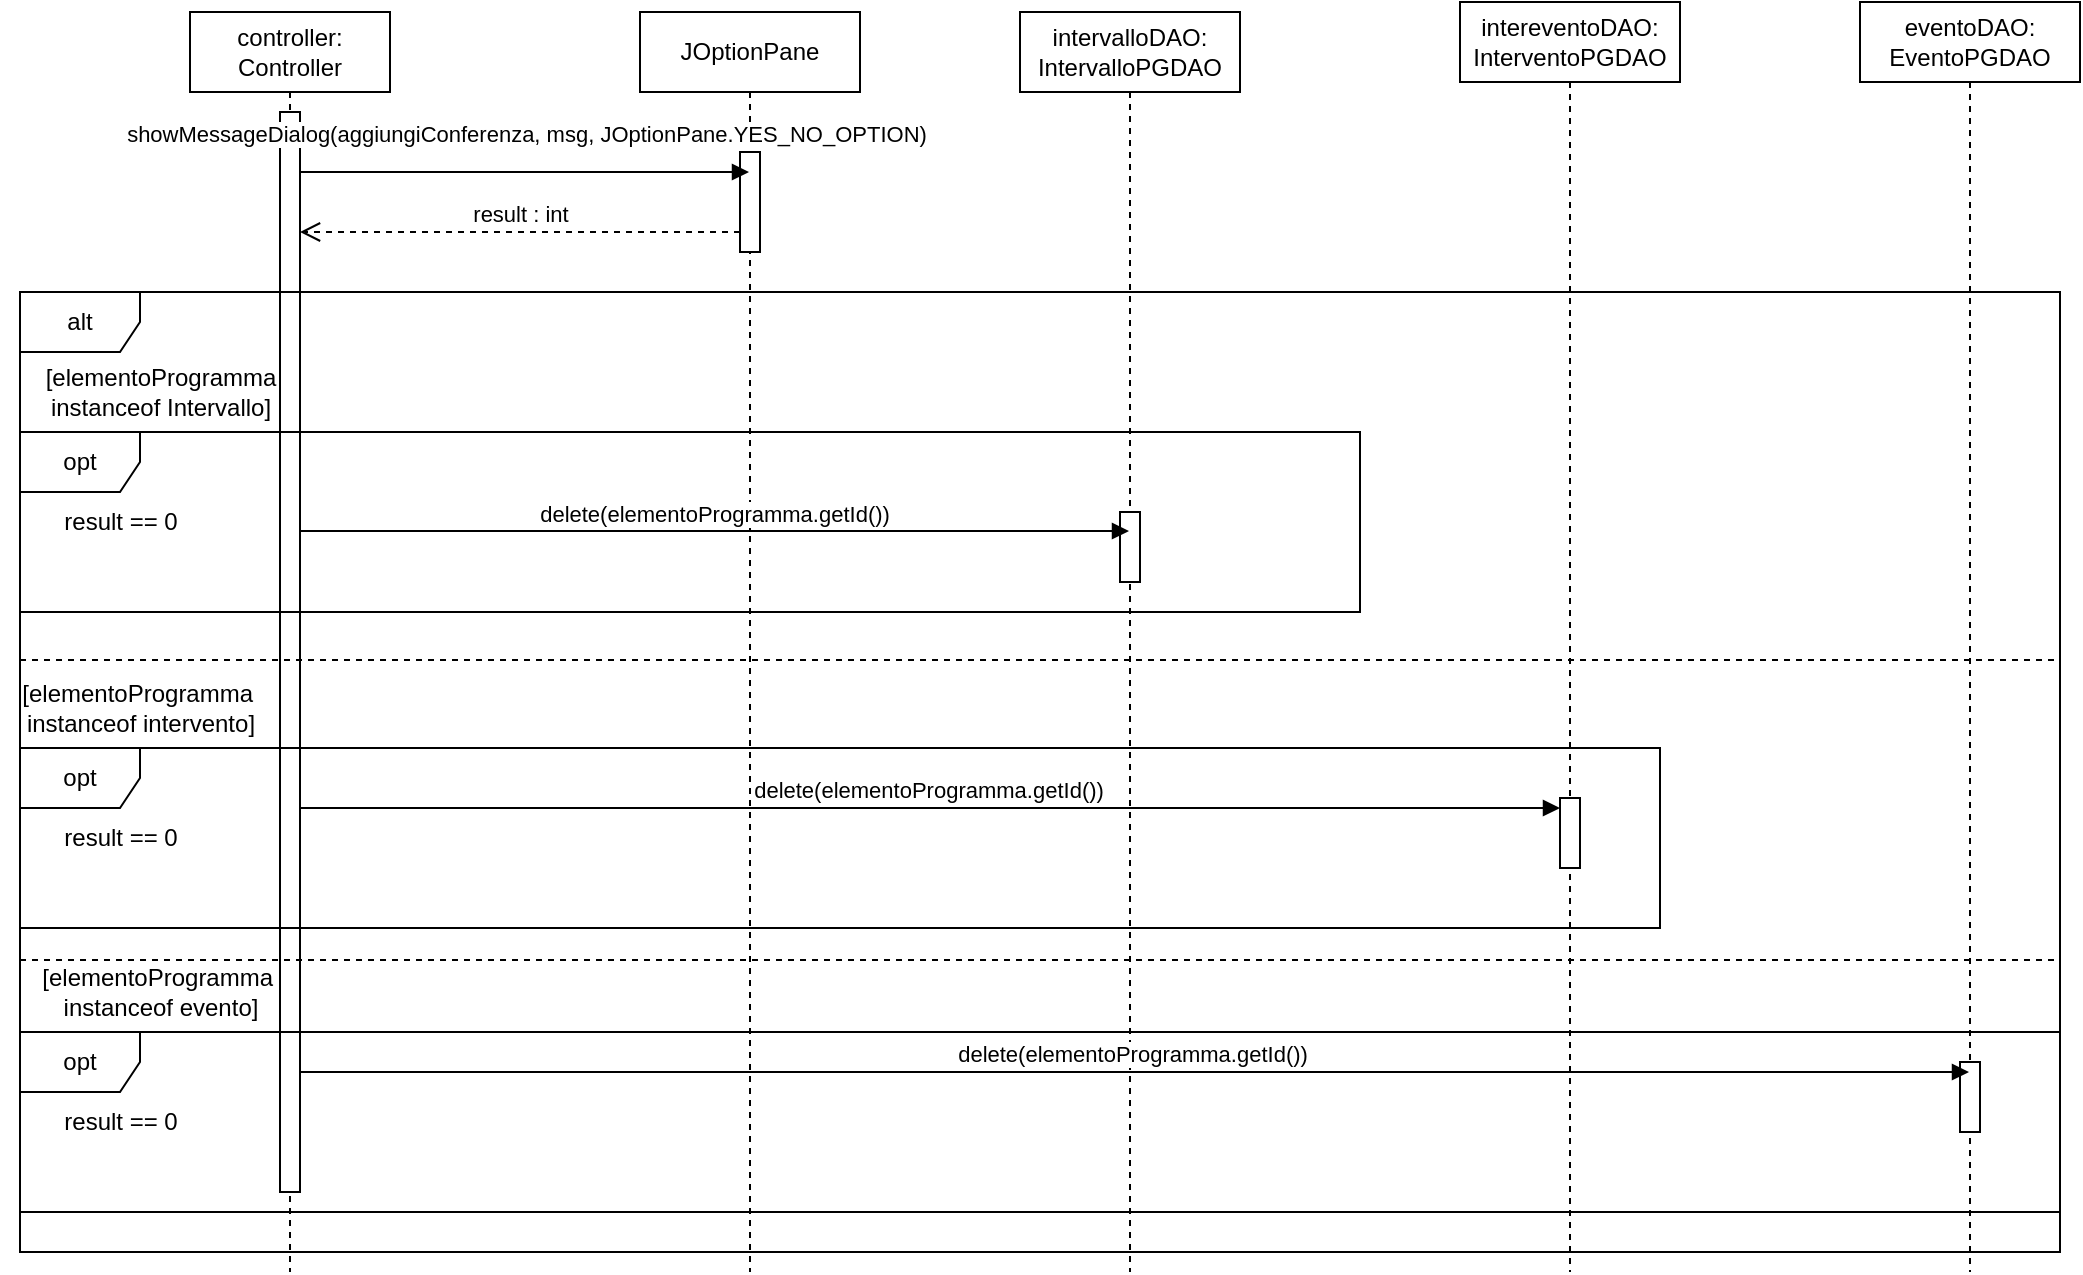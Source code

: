 <mxfile version="21.8.2" type="github">
  <diagram name="Page-1" id="2YBvvXClWsGukQMizWep">
    <mxGraphModel dx="986" dy="647" grid="1" gridSize="10" guides="1" tooltips="1" connect="1" arrows="1" fold="1" page="1" pageScale="1" pageWidth="850" pageHeight="1100" math="0" shadow="0">
      <root>
        <mxCell id="0" />
        <mxCell id="1" parent="0" />
        <mxCell id="bSgejq6akdJiE-Cmj8o2-1" value="controller:&lt;br&gt;Controller" style="shape=umlLifeline;perimeter=lifelinePerimeter;whiteSpace=wrap;html=1;container=1;dropTarget=0;collapsible=0;recursiveResize=0;outlineConnect=0;portConstraint=eastwest;newEdgeStyle={&quot;curved&quot;:0,&quot;rounded&quot;:0};" vertex="1" parent="1">
          <mxGeometry x="105" y="40" width="100" height="630" as="geometry" />
        </mxCell>
        <mxCell id="bSgejq6akdJiE-Cmj8o2-2" value="" style="html=1;points=[[0,0,0,0,5],[0,1,0,0,-5],[1,0,0,0,5],[1,1,0,0,-5]];perimeter=orthogonalPerimeter;outlineConnect=0;targetShapes=umlLifeline;portConstraint=eastwest;newEdgeStyle={&quot;curved&quot;:0,&quot;rounded&quot;:0};" vertex="1" parent="bSgejq6akdJiE-Cmj8o2-1">
          <mxGeometry x="45" y="50" width="10" height="540" as="geometry" />
        </mxCell>
        <mxCell id="bSgejq6akdJiE-Cmj8o2-5" value="" style="line;strokeWidth=1;fillColor=none;align=left;verticalAlign=middle;spacingTop=-1;spacingLeft=3;spacingRight=3;rotatable=0;labelPosition=right;points=[];portConstraint=eastwest;strokeColor=inherit;dashed=1;" vertex="1" parent="1">
          <mxGeometry x="20" y="360" width="1020" height="8" as="geometry" />
        </mxCell>
        <mxCell id="bSgejq6akdJiE-Cmj8o2-11" value="intervalloDAO:&lt;br&gt;IntervalloPGDAO" style="shape=umlLifeline;perimeter=lifelinePerimeter;whiteSpace=wrap;html=1;container=1;dropTarget=0;collapsible=0;recursiveResize=0;outlineConnect=0;portConstraint=eastwest;newEdgeStyle={&quot;curved&quot;:0,&quot;rounded&quot;:0};" vertex="1" parent="1">
          <mxGeometry x="520" y="40" width="110" height="630" as="geometry" />
        </mxCell>
        <mxCell id="bSgejq6akdJiE-Cmj8o2-12" value="" style="html=1;points=[[0,0,0,0,5],[0,1,0,0,-5],[1,0,0,0,5],[1,1,0,0,-5]];perimeter=orthogonalPerimeter;outlineConnect=0;targetShapes=umlLifeline;portConstraint=eastwest;newEdgeStyle={&quot;curved&quot;:0,&quot;rounded&quot;:0};" vertex="1" parent="bSgejq6akdJiE-Cmj8o2-11">
          <mxGeometry x="50" y="250" width="10" height="35" as="geometry" />
        </mxCell>
        <mxCell id="bSgejq6akdJiE-Cmj8o2-14" value="JOptionPane" style="shape=umlLifeline;perimeter=lifelinePerimeter;whiteSpace=wrap;html=1;container=1;dropTarget=0;collapsible=0;recursiveResize=0;outlineConnect=0;portConstraint=eastwest;newEdgeStyle={&quot;curved&quot;:0,&quot;rounded&quot;:0};" vertex="1" parent="1">
          <mxGeometry x="330" y="40" width="110" height="630" as="geometry" />
        </mxCell>
        <mxCell id="bSgejq6akdJiE-Cmj8o2-15" value="" style="html=1;points=[[0,0,0,0,5],[0,1,0,0,-5],[1,0,0,0,5],[1,1,0,0,-5]];perimeter=orthogonalPerimeter;outlineConnect=0;targetShapes=umlLifeline;portConstraint=eastwest;newEdgeStyle={&quot;curved&quot;:0,&quot;rounded&quot;:0};" vertex="1" parent="bSgejq6akdJiE-Cmj8o2-14">
          <mxGeometry x="50" y="70" width="10" height="50" as="geometry" />
        </mxCell>
        <mxCell id="bSgejq6akdJiE-Cmj8o2-17" value="showMessageDialog(aggiungiConferenza, msg, JOptionPane.YES_NO_OPTION)" style="html=1;verticalAlign=bottom;endArrow=block;curved=0;rounded=0;" edge="1" parent="1" target="bSgejq6akdJiE-Cmj8o2-14" source="bSgejq6akdJiE-Cmj8o2-2">
          <mxGeometry x="0.002" y="10" width="80" relative="1" as="geometry">
            <mxPoint x="155" y="340" as="sourcePoint" />
            <mxPoint x="235" y="340" as="targetPoint" />
            <Array as="points">
              <mxPoint x="310" y="120" />
            </Array>
            <mxPoint as="offset" />
          </mxGeometry>
        </mxCell>
        <mxCell id="bSgejq6akdJiE-Cmj8o2-21" value="alt" style="shape=umlFrame;whiteSpace=wrap;html=1;pointerEvents=0;" vertex="1" parent="1">
          <mxGeometry x="20" y="180" width="1020" height="480" as="geometry" />
        </mxCell>
        <mxCell id="bSgejq6akdJiE-Cmj8o2-22" value="result : int" style="html=1;verticalAlign=bottom;endArrow=open;dashed=1;endSize=8;curved=0;rounded=0;" edge="1" parent="1">
          <mxGeometry relative="1" as="geometry">
            <mxPoint x="380" y="150" as="sourcePoint" />
            <mxPoint x="160" y="150" as="targetPoint" />
            <mxPoint as="offset" />
          </mxGeometry>
        </mxCell>
        <mxCell id="bSgejq6akdJiE-Cmj8o2-23" value="[elementoProgramma &lt;br&gt;instanceof Intervallo]" style="text;html=1;align=center;verticalAlign=middle;resizable=0;points=[];autosize=1;strokeColor=none;fillColor=none;" vertex="1" parent="1">
          <mxGeometry x="20" y="210" width="140" height="40" as="geometry" />
        </mxCell>
        <mxCell id="bSgejq6akdJiE-Cmj8o2-24" value="delete(elementoProgramma.getId())" style="html=1;verticalAlign=bottom;endArrow=block;curved=0;rounded=0;" edge="1" parent="1">
          <mxGeometry x="-0.001" width="80" relative="1" as="geometry">
            <mxPoint x="160" y="299.5" as="sourcePoint" />
            <mxPoint x="574.5" y="299.5" as="targetPoint" />
            <Array as="points">
              <mxPoint x="500" y="299.5" />
            </Array>
            <mxPoint as="offset" />
          </mxGeometry>
        </mxCell>
        <mxCell id="bSgejq6akdJiE-Cmj8o2-27" value="opt" style="shape=umlFrame;whiteSpace=wrap;html=1;pointerEvents=0;" vertex="1" parent="1">
          <mxGeometry x="20" y="250" width="670" height="90" as="geometry" />
        </mxCell>
        <mxCell id="bSgejq6akdJiE-Cmj8o2-28" value="result == 0" style="text;html=1;align=center;verticalAlign=middle;resizable=0;points=[];autosize=1;strokeColor=none;fillColor=none;" vertex="1" parent="1">
          <mxGeometry x="30" y="280" width="80" height="30" as="geometry" />
        </mxCell>
        <mxCell id="bSgejq6akdJiE-Cmj8o2-29" value="[elementoProgramma&amp;nbsp;&lt;br style=&quot;border-color: var(--border-color);&quot;&gt;instanceof intervento]" style="text;html=1;align=center;verticalAlign=middle;resizable=0;points=[];autosize=1;strokeColor=none;fillColor=none;" vertex="1" parent="1">
          <mxGeometry x="10" y="368" width="140" height="40" as="geometry" />
        </mxCell>
        <mxCell id="bSgejq6akdJiE-Cmj8o2-30" value="intereventoDAO: InterventoPGDAO" style="shape=umlLifeline;perimeter=lifelinePerimeter;whiteSpace=wrap;html=1;container=1;dropTarget=0;collapsible=0;recursiveResize=0;outlineConnect=0;portConstraint=eastwest;newEdgeStyle={&quot;curved&quot;:0,&quot;rounded&quot;:0};" vertex="1" parent="1">
          <mxGeometry x="740" y="35" width="110" height="635" as="geometry" />
        </mxCell>
        <mxCell id="bSgejq6akdJiE-Cmj8o2-31" value="" style="html=1;points=[[0,0,0,0,5],[0,1,0,0,-5],[1,0,0,0,5],[1,1,0,0,-5]];perimeter=orthogonalPerimeter;outlineConnect=0;targetShapes=umlLifeline;portConstraint=eastwest;newEdgeStyle={&quot;curved&quot;:0,&quot;rounded&quot;:0};" vertex="1" parent="bSgejq6akdJiE-Cmj8o2-30">
          <mxGeometry x="50" y="398" width="10" height="35" as="geometry" />
        </mxCell>
        <mxCell id="bSgejq6akdJiE-Cmj8o2-32" value="delete(elementoProgramma.getId())" style="html=1;verticalAlign=bottom;endArrow=block;curved=0;rounded=0;" edge="1" parent="1">
          <mxGeometry x="-0.003" width="80" relative="1" as="geometry">
            <mxPoint x="160" y="438" as="sourcePoint" />
            <mxPoint x="790" y="438" as="targetPoint" />
            <Array as="points">
              <mxPoint x="500" y="438" />
            </Array>
            <mxPoint as="offset" />
          </mxGeometry>
        </mxCell>
        <mxCell id="bSgejq6akdJiE-Cmj8o2-33" value="" style="line;strokeWidth=1;fillColor=none;align=left;verticalAlign=middle;spacingTop=-1;spacingLeft=3;spacingRight=3;rotatable=0;labelPosition=right;points=[];portConstraint=eastwest;strokeColor=inherit;dashed=1;" vertex="1" parent="1">
          <mxGeometry x="20" y="510" width="1020" height="8" as="geometry" />
        </mxCell>
        <mxCell id="bSgejq6akdJiE-Cmj8o2-34" value="[elementoProgramma&amp;nbsp;&lt;br style=&quot;border-color: var(--border-color);&quot;&gt;instanceof evento]" style="text;html=1;align=center;verticalAlign=middle;resizable=0;points=[];autosize=1;strokeColor=none;fillColor=none;" vertex="1" parent="1">
          <mxGeometry x="20" y="510" width="140" height="40" as="geometry" />
        </mxCell>
        <mxCell id="bSgejq6akdJiE-Cmj8o2-35" value="eventoDAO: EventoPGDAO" style="shape=umlLifeline;perimeter=lifelinePerimeter;whiteSpace=wrap;html=1;container=1;dropTarget=0;collapsible=0;recursiveResize=0;outlineConnect=0;portConstraint=eastwest;newEdgeStyle={&quot;curved&quot;:0,&quot;rounded&quot;:0};" vertex="1" parent="1">
          <mxGeometry x="940" y="35" width="110" height="635" as="geometry" />
        </mxCell>
        <mxCell id="bSgejq6akdJiE-Cmj8o2-36" value="" style="html=1;points=[[0,0,0,0,5],[0,1,0,0,-5],[1,0,0,0,5],[1,1,0,0,-5]];perimeter=orthogonalPerimeter;outlineConnect=0;targetShapes=umlLifeline;portConstraint=eastwest;newEdgeStyle={&quot;curved&quot;:0,&quot;rounded&quot;:0};" vertex="1" parent="bSgejq6akdJiE-Cmj8o2-35">
          <mxGeometry x="50" y="530" width="10" height="35" as="geometry" />
        </mxCell>
        <mxCell id="bSgejq6akdJiE-Cmj8o2-37" value="delete(elementoProgramma.getId())" style="html=1;verticalAlign=bottom;endArrow=block;curved=0;rounded=0;" edge="1" parent="1">
          <mxGeometry x="-0.003" width="80" relative="1" as="geometry">
            <mxPoint x="160" y="570" as="sourcePoint" />
            <mxPoint x="994.5" y="570" as="targetPoint" />
            <Array as="points">
              <mxPoint x="500" y="570" />
            </Array>
            <mxPoint as="offset" />
          </mxGeometry>
        </mxCell>
        <mxCell id="bSgejq6akdJiE-Cmj8o2-38" value="opt" style="shape=umlFrame;whiteSpace=wrap;html=1;pointerEvents=0;" vertex="1" parent="1">
          <mxGeometry x="20" y="408" width="820" height="90" as="geometry" />
        </mxCell>
        <mxCell id="bSgejq6akdJiE-Cmj8o2-39" value="result == 0" style="text;html=1;align=center;verticalAlign=middle;resizable=0;points=[];autosize=1;strokeColor=none;fillColor=none;" vertex="1" parent="1">
          <mxGeometry x="30" y="438" width="80" height="30" as="geometry" />
        </mxCell>
        <mxCell id="bSgejq6akdJiE-Cmj8o2-40" value="result == 0" style="text;html=1;align=center;verticalAlign=middle;resizable=0;points=[];autosize=1;strokeColor=none;fillColor=none;" vertex="1" parent="1">
          <mxGeometry x="30" y="580" width="80" height="30" as="geometry" />
        </mxCell>
        <mxCell id="bSgejq6akdJiE-Cmj8o2-41" value="opt" style="shape=umlFrame;whiteSpace=wrap;html=1;pointerEvents=0;" vertex="1" parent="1">
          <mxGeometry x="20" y="550" width="1020" height="90" as="geometry" />
        </mxCell>
      </root>
    </mxGraphModel>
  </diagram>
</mxfile>
